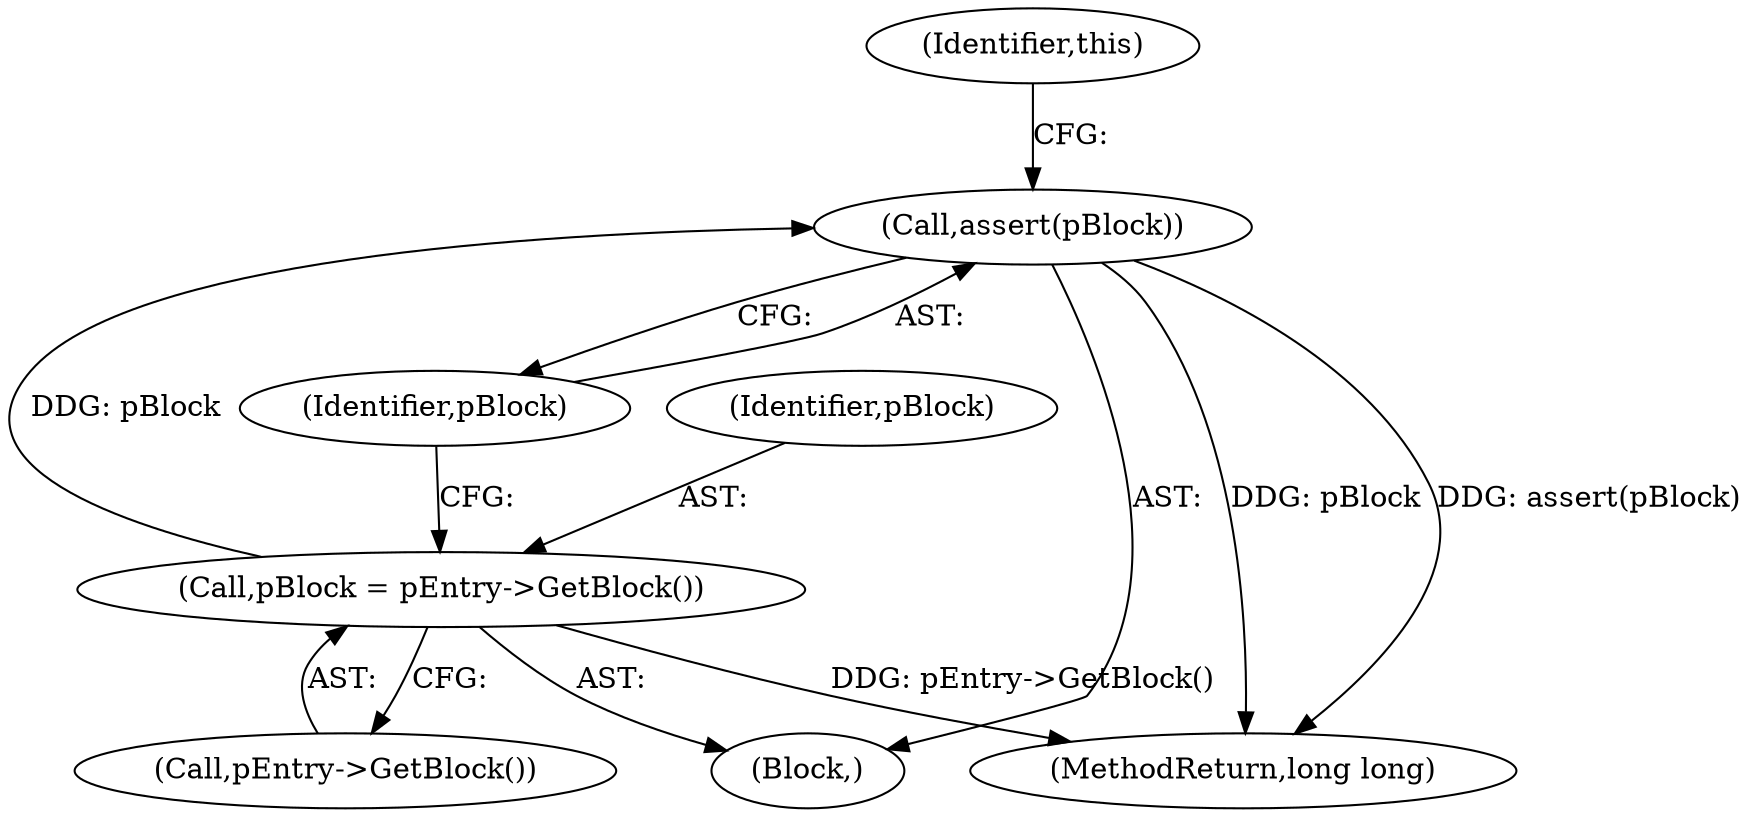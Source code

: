 digraph "1_Android_04839626ed859623901ebd3a5fd483982186b59d_103@API" {
"1000125" [label="(Call,assert(pBlock))"];
"1000122" [label="(Call,pBlock = pEntry->GetBlock())"];
"1000129" [label="(Identifier,this)"];
"1000126" [label="(Identifier,pBlock)"];
"1000122" [label="(Call,pBlock = pEntry->GetBlock())"];
"1000123" [label="(Identifier,pBlock)"];
"1000124" [label="(Call,pEntry->GetBlock())"];
"1000125" [label="(Call,assert(pBlock))"];
"1000130" [label="(MethodReturn,long long)"];
"1000103" [label="(Block,)"];
"1000125" -> "1000103"  [label="AST: "];
"1000125" -> "1000126"  [label="CFG: "];
"1000126" -> "1000125"  [label="AST: "];
"1000129" -> "1000125"  [label="CFG: "];
"1000125" -> "1000130"  [label="DDG: pBlock"];
"1000125" -> "1000130"  [label="DDG: assert(pBlock)"];
"1000122" -> "1000125"  [label="DDG: pBlock"];
"1000122" -> "1000103"  [label="AST: "];
"1000122" -> "1000124"  [label="CFG: "];
"1000123" -> "1000122"  [label="AST: "];
"1000124" -> "1000122"  [label="AST: "];
"1000126" -> "1000122"  [label="CFG: "];
"1000122" -> "1000130"  [label="DDG: pEntry->GetBlock()"];
}
